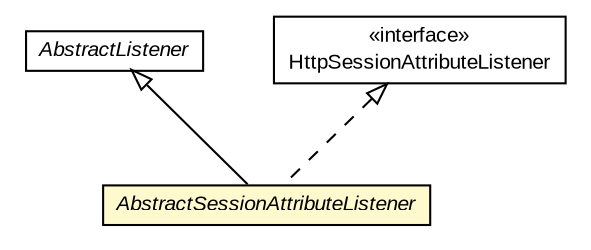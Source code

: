 #!/usr/local/bin/dot
#
# Class diagram 
# Generated by UMLGraph version R5_6-24-gf6e263 (http://www.umlgraph.org/)
#

digraph G {
	edge [fontname="arial",fontsize=10,labelfontname="arial",labelfontsize=10];
	node [fontname="arial",fontsize=10,shape=plaintext];
	nodesep=0.25;
	ranksep=0.5;
	// org.gservlet.AbstractSessionAttributeListener
	c620 [label=<<table title="org.gservlet.AbstractSessionAttributeListener" border="0" cellborder="1" cellspacing="0" cellpadding="2" port="p" bgcolor="lemonChiffon" href="./AbstractSessionAttributeListener.html">
		<tr><td><table border="0" cellspacing="0" cellpadding="1">
<tr><td align="center" balign="center"><font face="arial italic"> AbstractSessionAttributeListener </font></td></tr>
		</table></td></tr>
		</table>>, URL="./AbstractSessionAttributeListener.html", fontname="arial", fontcolor="black", fontsize=10.0];
	// org.gservlet.AbstractListener
	c625 [label=<<table title="org.gservlet.AbstractListener" border="0" cellborder="1" cellspacing="0" cellpadding="2" port="p" href="./AbstractListener.html">
		<tr><td><table border="0" cellspacing="0" cellpadding="1">
<tr><td align="center" balign="center"><font face="arial italic"> AbstractListener </font></td></tr>
		</table></td></tr>
		</table>>, URL="./AbstractListener.html", fontname="arial", fontcolor="black", fontsize=10.0];
	//org.gservlet.AbstractSessionAttributeListener extends org.gservlet.AbstractListener
	c625:p -> c620:p [dir=back,arrowtail=empty];
	//org.gservlet.AbstractSessionAttributeListener implements jakarta.servlet.http.HttpSessionAttributeListener
	c642:p -> c620:p [dir=back,arrowtail=empty,style=dashed];
	// jakarta.servlet.http.HttpSessionAttributeListener
	c642 [label=<<table title="jakarta.servlet.http.HttpSessionAttributeListener" border="0" cellborder="1" cellspacing="0" cellpadding="2" port="p">
		<tr><td><table border="0" cellspacing="0" cellpadding="1">
<tr><td align="center" balign="center"> &#171;interface&#187; </td></tr>
<tr><td align="center" balign="center"> HttpSessionAttributeListener </td></tr>
		</table></td></tr>
		</table>>, URL="null", fontname="arial", fontcolor="black", fontsize=10.0];
}

